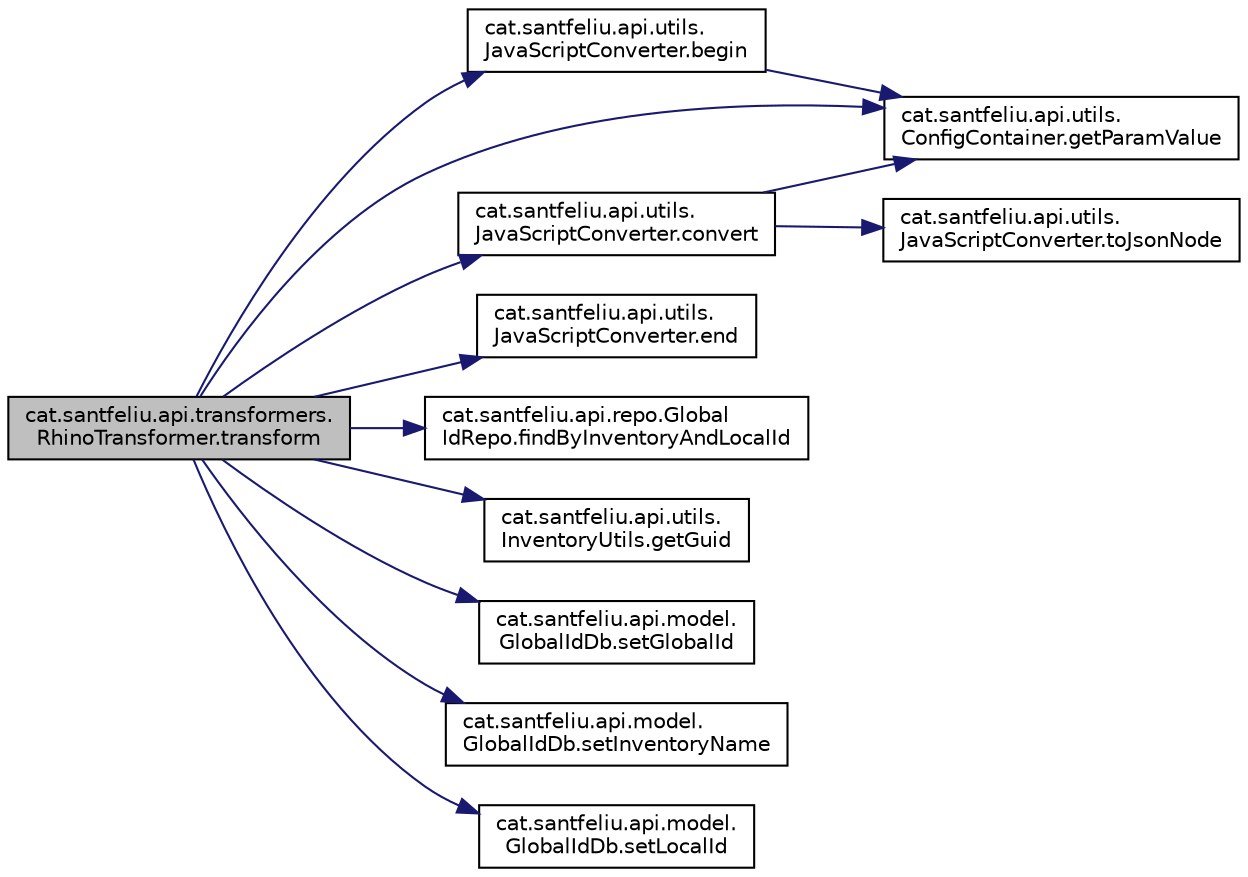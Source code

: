 digraph "cat.santfeliu.api.transformers.RhinoTransformer.transform"
{
 // LATEX_PDF_SIZE
  edge [fontname="Helvetica",fontsize="10",labelfontname="Helvetica",labelfontsize="10"];
  node [fontname="Helvetica",fontsize="10",shape=record];
  rankdir="LR";
  Node1 [label="cat.santfeliu.api.transformers.\lRhinoTransformer.transform",height=0.2,width=0.4,color="black", fillcolor="grey75", style="filled", fontcolor="black",tooltip=" "];
  Node1 -> Node2 [color="midnightblue",fontsize="10",style="solid",fontname="Helvetica"];
  Node2 [label="cat.santfeliu.api.utils.\lJavaScriptConverter.begin",height=0.2,width=0.4,color="black", fillcolor="white", style="filled",URL="$classcat_1_1santfeliu_1_1api_1_1utils_1_1_java_script_converter.html#a19f8a095648fd42df4b44a0ef669f4a4",tooltip=" "];
  Node2 -> Node3 [color="midnightblue",fontsize="10",style="solid",fontname="Helvetica"];
  Node3 [label="cat.santfeliu.api.utils.\lConfigContainer.getParamValue",height=0.2,width=0.4,color="black", fillcolor="white", style="filled",URL="$classcat_1_1santfeliu_1_1api_1_1utils_1_1_config_container.html#a0754904e39db6e7a0600ed60953b90f5",tooltip=" "];
  Node1 -> Node4 [color="midnightblue",fontsize="10",style="solid",fontname="Helvetica"];
  Node4 [label="cat.santfeliu.api.utils.\lJavaScriptConverter.convert",height=0.2,width=0.4,color="black", fillcolor="white", style="filled",URL="$classcat_1_1santfeliu_1_1api_1_1utils_1_1_java_script_converter.html#a99bf59aed471fed2b49840db96dd76d2",tooltip=" "];
  Node4 -> Node3 [color="midnightblue",fontsize="10",style="solid",fontname="Helvetica"];
  Node4 -> Node5 [color="midnightblue",fontsize="10",style="solid",fontname="Helvetica"];
  Node5 [label="cat.santfeliu.api.utils.\lJavaScriptConverter.toJsonNode",height=0.2,width=0.4,color="black", fillcolor="white", style="filled",URL="$classcat_1_1santfeliu_1_1api_1_1utils_1_1_java_script_converter.html#a6465ba8e56100e748cc52bf041854cc6",tooltip=" "];
  Node1 -> Node6 [color="midnightblue",fontsize="10",style="solid",fontname="Helvetica"];
  Node6 [label="cat.santfeliu.api.utils.\lJavaScriptConverter.end",height=0.2,width=0.4,color="black", fillcolor="white", style="filled",URL="$classcat_1_1santfeliu_1_1api_1_1utils_1_1_java_script_converter.html#a17978a00122f45fdb4c3003340a3ec25",tooltip=" "];
  Node1 -> Node7 [color="midnightblue",fontsize="10",style="solid",fontname="Helvetica"];
  Node7 [label="cat.santfeliu.api.repo.Global\lIdRepo.findByInventoryAndLocalId",height=0.2,width=0.4,color="black", fillcolor="white", style="filled",URL="$interfacecat_1_1santfeliu_1_1api_1_1repo_1_1_global_id_repo.html#ab03e35536b2de22c826afe02fd7ae2b4",tooltip=" "];
  Node1 -> Node8 [color="midnightblue",fontsize="10",style="solid",fontname="Helvetica"];
  Node8 [label="cat.santfeliu.api.utils.\lInventoryUtils.getGuid",height=0.2,width=0.4,color="black", fillcolor="white", style="filled",URL="$classcat_1_1santfeliu_1_1api_1_1utils_1_1_inventory_utils.html#a4ab9f115392151667c913c76f3a7b80e",tooltip=" "];
  Node1 -> Node3 [color="midnightblue",fontsize="10",style="solid",fontname="Helvetica"];
  Node1 -> Node9 [color="midnightblue",fontsize="10",style="solid",fontname="Helvetica"];
  Node9 [label="cat.santfeliu.api.model.\lGlobalIdDb.setGlobalId",height=0.2,width=0.4,color="black", fillcolor="white", style="filled",URL="$classcat_1_1santfeliu_1_1api_1_1model_1_1_global_id_db.html#a180f15a4c88fc2ff8c51424448fadf51",tooltip=" "];
  Node1 -> Node10 [color="midnightblue",fontsize="10",style="solid",fontname="Helvetica"];
  Node10 [label="cat.santfeliu.api.model.\lGlobalIdDb.setInventoryName",height=0.2,width=0.4,color="black", fillcolor="white", style="filled",URL="$classcat_1_1santfeliu_1_1api_1_1model_1_1_global_id_db.html#a666c30b89ba28d7bdcea63c34ffba61e",tooltip=" "];
  Node1 -> Node11 [color="midnightblue",fontsize="10",style="solid",fontname="Helvetica"];
  Node11 [label="cat.santfeliu.api.model.\lGlobalIdDb.setLocalId",height=0.2,width=0.4,color="black", fillcolor="white", style="filled",URL="$classcat_1_1santfeliu_1_1api_1_1model_1_1_global_id_db.html#aa4da0c4f175614becb3d835788b8f97c",tooltip=" "];
}
